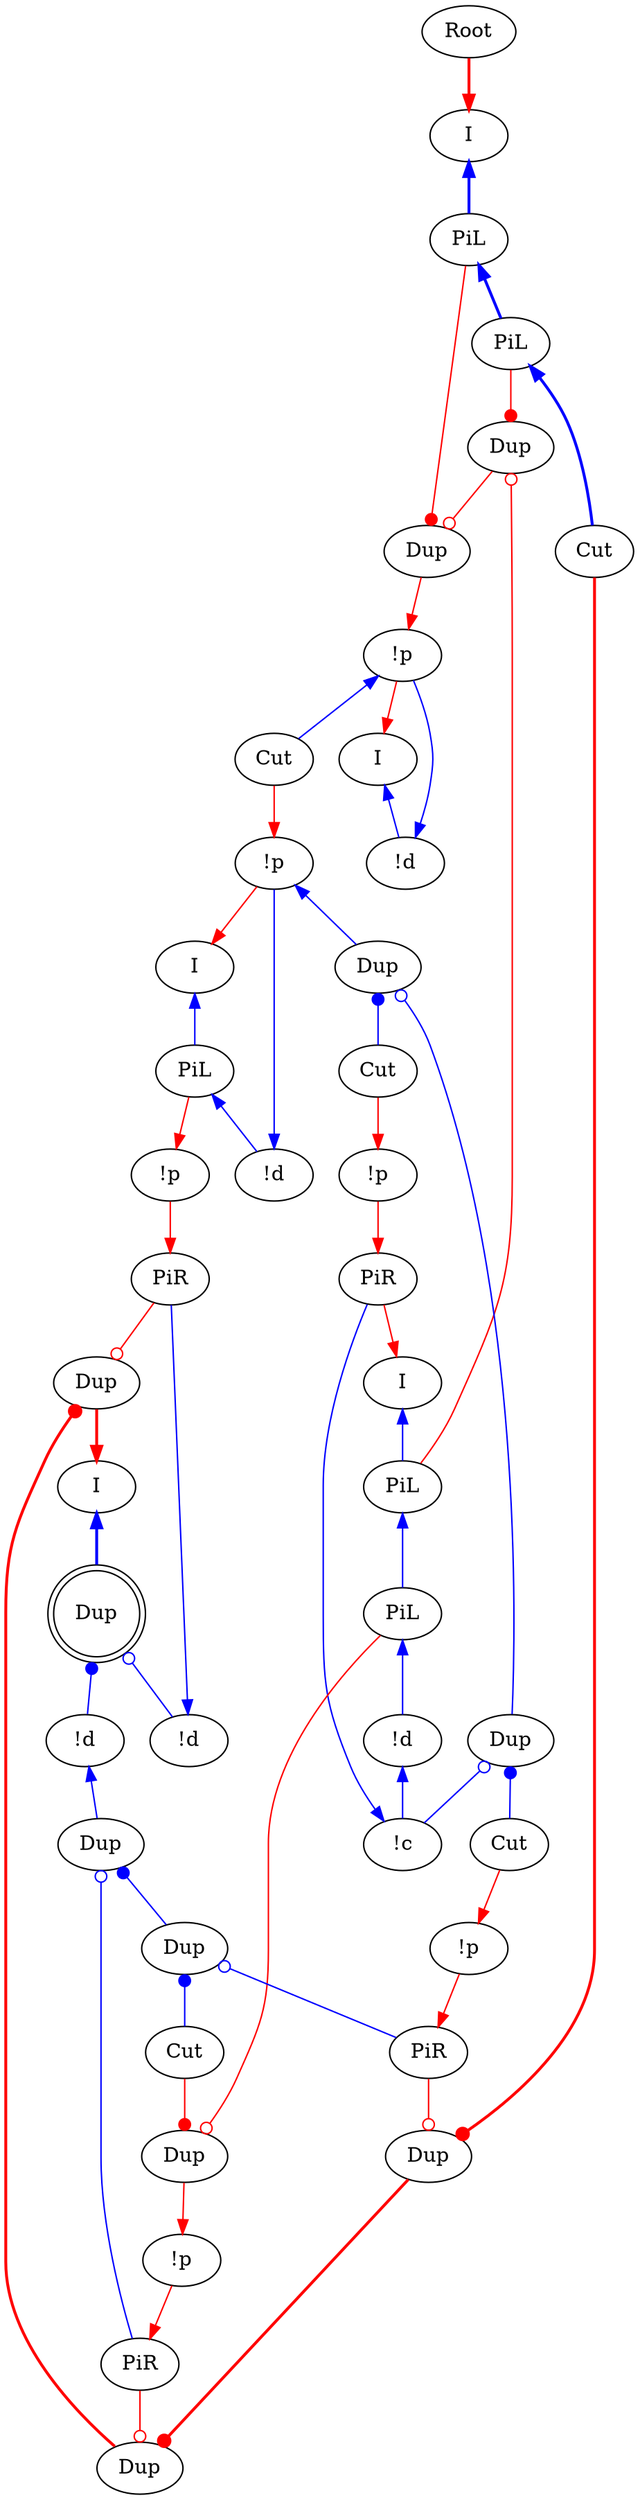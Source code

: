 digraph {
"Root0" [label="Root"]
"!p0" [label="!p"]
"I0" [label="I"]
"!d0" [label="!d"]
"I1" [label="I"]
"!p1" [label="!p"]
"Cut0" [label="Cut"]
"!d1" [label="!d"]
"PiL0" [label="PiL"]
"I2" [label="I"]
"I3" [label="I"]
"!p2" [label="!p"]
"Cut1" [label="Cut"]
"PiR0" [label="PiR"]
"!c0" [label="!c"]
"!d2" [label="!d"]
"PiL1" [label="PiL"]
"PiL2" [label="PiL"]
"PiL3" [label="PiL"]
"I4" [label="I"]
"Dup0_0" [label="Dup"]
"Dup0_1" [label="Dup"]
"Dup0_2" [label="Dup"]
"PiL4" [label="PiL"]
"!p3" [label="!p"]
"!p4" [label="!p"]
"!p5" [label="!p"]
"Cut2" [label="Cut"]
"PiR1" [label="PiR"]
"PiR2" [label="PiR"]
"Dup1_0" [label="Dup"]
"Dup1_1" [label="Dup"]
"Dup1_2" [label="Dup"]
"Dup1_3" [label="Dup"]
"PiR3" [label="PiR"]
"Dup2_0" [label="Dup"]
"Dup2_1" [label="Dup"]
"Cut3" [label="Cut"]
"Cut4" [label="Cut"]
"!d3" [label="!d"]
"!d4" [label="!d"]
"Dup3_0" [label="Dup"]
"Dup3_1" [label="Dup",shape=doublecircle]
"!p1" -> "I2"[color=red,tooltip="e11"]
"!d1" -> "!p1"[color=blue,tooltip="e13",dir=back]
"!p1" -> "Dup1_0"[color=blue,tooltip="e15",dir=back]
"PiL0" -> "!d1"[color=blue,tooltip="e17",dir=back]
"I2" -> "PiL0"[color=blue,tooltip="e19",dir=back]
"PiL0" -> "!p3"[color=red,tooltip="e21"]
"Dup1_0" -> "Cut1"[color=blue,tooltip="e23",arrowtail=dot,dir=back]
"Dup1_0" -> "Dup0_0"[color=blue,tooltip="e25",arrowtail=odot,dir=back]
"Dup0_1" -> "!p4"[color=red,tooltip="e31"]
"I3" -> "PiL4"[color=blue,tooltip="e32",penwidth=2,dir=back]
"PiL4" -> "Dup1_1"[color=red,tooltip="e34",arrowhead=dot]
"Dup0_2" -> "Dup1_1"[color=red,tooltip="e35",arrowhead=odot]
"Cut1" -> "!p2"[color=red,tooltip="e37"]
"!p2" -> "PiR0"[color=red,tooltip="e39"]
"!c0" -> "PiR0"[color=blue,tooltip="e41",dir=back]
"PiR0" -> "I4"[color=red,tooltip="e43"]
"Dup0_0" -> "Cut2"[color=blue,tooltip="e45",arrowtail=dot,dir=back]
"!d2" -> "!c0"[color=blue,tooltip="e46",dir=back]
"Dup0_0" -> "!c0"[color=blue,tooltip="e47",arrowtail=odot,dir=back]
"PiL1" -> "!d2"[color=blue,tooltip="e49",dir=back]
"PiL2" -> "Cut4"[color=blue,tooltip="e50",penwidth=2,dir=back]
"PiL3" -> "PiL1"[color=blue,tooltip="e51",dir=back]
"Cut3" -> "Dup0_1"[color=red,tooltip="e52",arrowhead=dot]
"PiL1" -> "Dup0_1"[color=red,tooltip="e53",arrowhead=odot]
"PiL4" -> "PiL2"[color=blue,tooltip="e54",penwidth=2,dir=back]
"I4" -> "PiL3"[color=blue,tooltip="e55",dir=back]
"PiL2" -> "Dup0_2"[color=red,tooltip="e56",arrowhead=dot]
"PiL3" -> "Dup0_2"[color=red,tooltip="e57",arrowhead=odot]
"!p3" -> "PiR1"[color=red,tooltip="e59"]
"!p4" -> "PiR2"[color=red,tooltip="e61"]
"Cut2" -> "!p5"[color=red,tooltip="e63"]
"!p5" -> "PiR3"[color=red,tooltip="e65"]
"!d3" -> "Dup1_2"[color=blue,tooltip="e66",dir=back]
"!d4" -> "PiR1"[color=blue,tooltip="e67",dir=back]
"Dup1_3" -> "Dup3_0"[color=red,tooltip="e68",arrowhead=dot,penwidth=2]
"PiR1" -> "Dup3_0"[color=red,tooltip="e69",arrowhead=odot]
"Dup1_2" -> "Dup2_0"[color=blue,tooltip="e70",arrowtail=dot,dir=back]
"Dup1_2" -> "PiR2"[color=blue,tooltip="e71",arrowtail=odot,dir=back]
"Dup2_1" -> "Dup1_3"[color=red,tooltip="e72",arrowhead=dot,penwidth=2]
"PiR2" -> "Dup1_3"[color=red,tooltip="e73",arrowhead=odot]
"Dup2_0" -> "Cut3"[color=blue,tooltip="e74",arrowtail=dot,dir=back]
"Dup2_0" -> "PiR3"[color=blue,tooltip="e75",arrowtail=odot,dir=back]
"Cut4" -> "Dup2_1"[color=red,tooltip="e76",arrowhead=dot,penwidth=2]
"PiR3" -> "Dup2_1"[color=red,tooltip="e77",arrowhead=odot]
"Dup3_1" -> "!d3"[color=blue,tooltip="e78",arrowtail=dot,dir=back]
"Dup3_1" -> "!d4"[color=blue,tooltip="e79",arrowtail=odot,dir=back]
"Cut0" -> "!p1"[color=red,tooltip="e9"]
"I1" -> "Dup3_1"[color=blue,tooltip="il",penwidth=2,dir=back]
"Dup3_0" -> "I1"[color=red,tooltip="ir",penwidth=2]
"Root0" -> "I3"[color=red,tooltip="rettop",penwidth=2]
"!p0" -> "Cut0"[color=blue,tooltip="y2",dir=back]
"!d0" -> "!p0"[color=blue,tooltip="yj",dir=back]
"I0" -> "!d0"[color=blue,tooltip="yl2",dir=back]
"!p0" -> "I0"[color=red,tooltip="yli"]
"Dup1_1" -> "!p0"[color=red,tooltip="ylp"]
}
